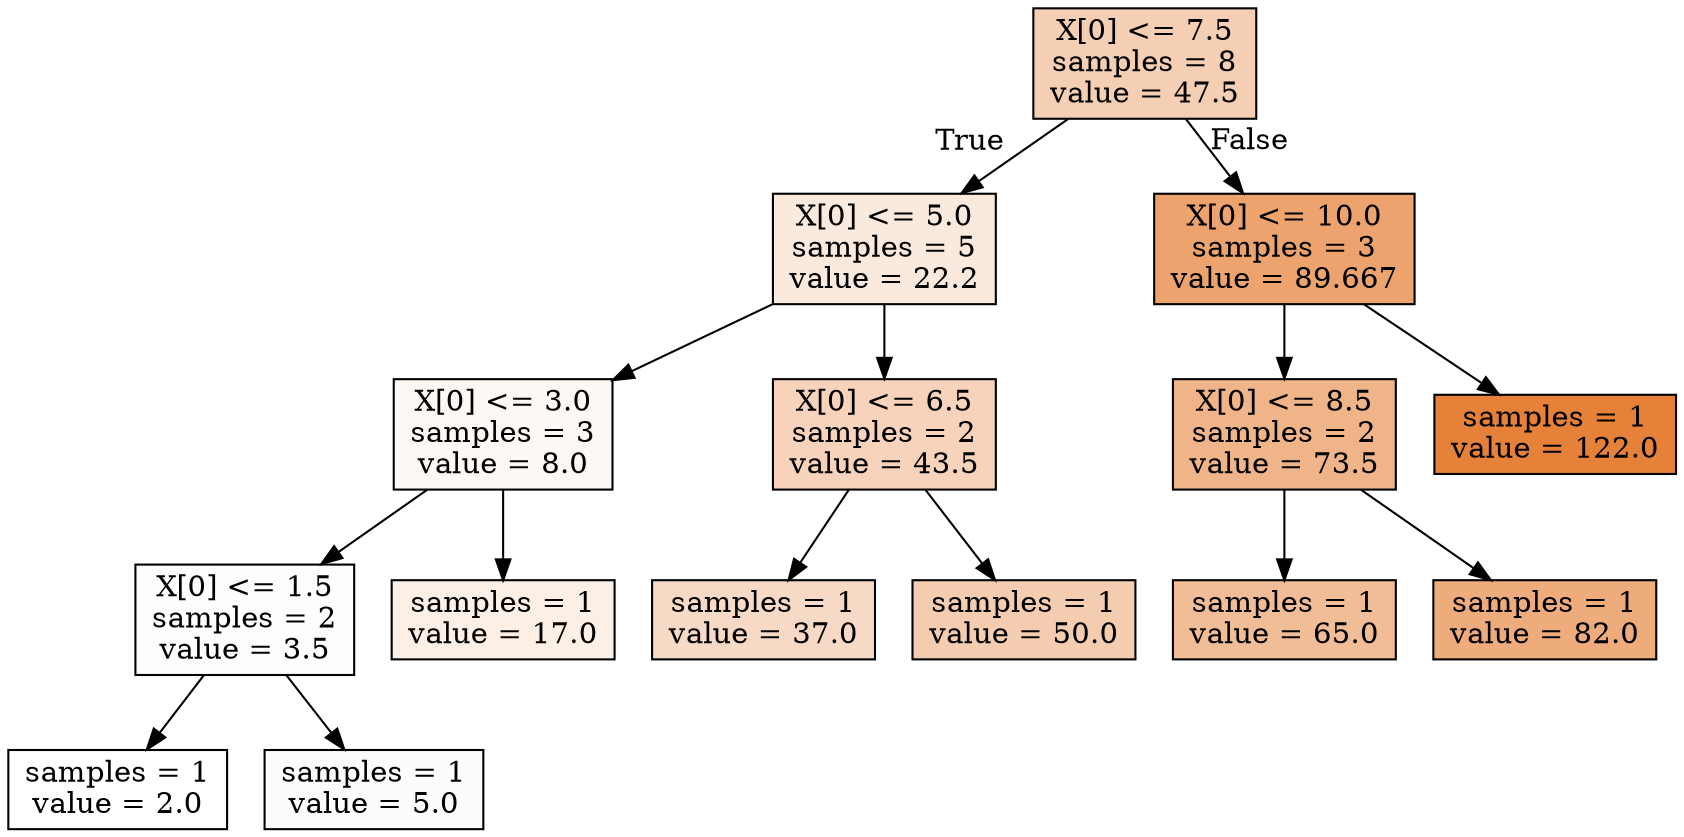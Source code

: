 digraph Tree {
node [shape=box, style="filled", color="black"] ;
0 [label="X[0] <= 7.5\nsamples = 8\nvalue = 47.5", fillcolor="#e5813961"] ;
1 [label="X[0] <= 5.0\nsamples = 5\nvalue = 22.2", fillcolor="#e581392b"] ;
0 -> 1 [labeldistance=2.5, labelangle=45, headlabel="True"] ;
2 [label="X[0] <= 3.0\nsamples = 3\nvalue = 8.0", fillcolor="#e581390d"] ;
1 -> 2 ;
3 [label="X[0] <= 1.5\nsamples = 2\nvalue = 3.5", fillcolor="#e5813903"] ;
2 -> 3 ;
4 [label="samples = 1\nvalue = 2.0", fillcolor="#e5813900"] ;
3 -> 4 ;
5 [label="samples = 1\nvalue = 5.0", fillcolor="#e5813906"] ;
3 -> 5 ;
6 [label="samples = 1\nvalue = 17.0", fillcolor="#e5813920"] ;
2 -> 6 ;
7 [label="X[0] <= 6.5\nsamples = 2\nvalue = 43.5", fillcolor="#e5813958"] ;
1 -> 7 ;
8 [label="samples = 1\nvalue = 37.0", fillcolor="#e581394a"] ;
7 -> 8 ;
9 [label="samples = 1\nvalue = 50.0", fillcolor="#e5813966"] ;
7 -> 9 ;
10 [label="X[0] <= 10.0\nsamples = 3\nvalue = 89.667", fillcolor="#e58139ba"] ;
0 -> 10 [labeldistance=2.5, labelangle=-45, headlabel="False"] ;
11 [label="X[0] <= 8.5\nsamples = 2\nvalue = 73.5", fillcolor="#e5813998"] ;
10 -> 11 ;
12 [label="samples = 1\nvalue = 65.0", fillcolor="#e5813986"] ;
11 -> 12 ;
13 [label="samples = 1\nvalue = 82.0", fillcolor="#e58139aa"] ;
11 -> 13 ;
14 [label="samples = 1\nvalue = 122.0", fillcolor="#e58139ff"] ;
10 -> 14 ;
}